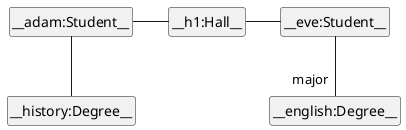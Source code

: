 @startuml
skinparam classAttributeIconSize 0
skinparam shadowing false
hide circle
hide empty members
class a as "__adam:Student__"
class e as "__eve:Student__"
class h as "__h1:Hall__"
class d1 as "__history:Degree__"
class d2 as "__english:Degree__"
a -- d1
a -right- h
e -left- h
e -- "major" d2
@enduml
